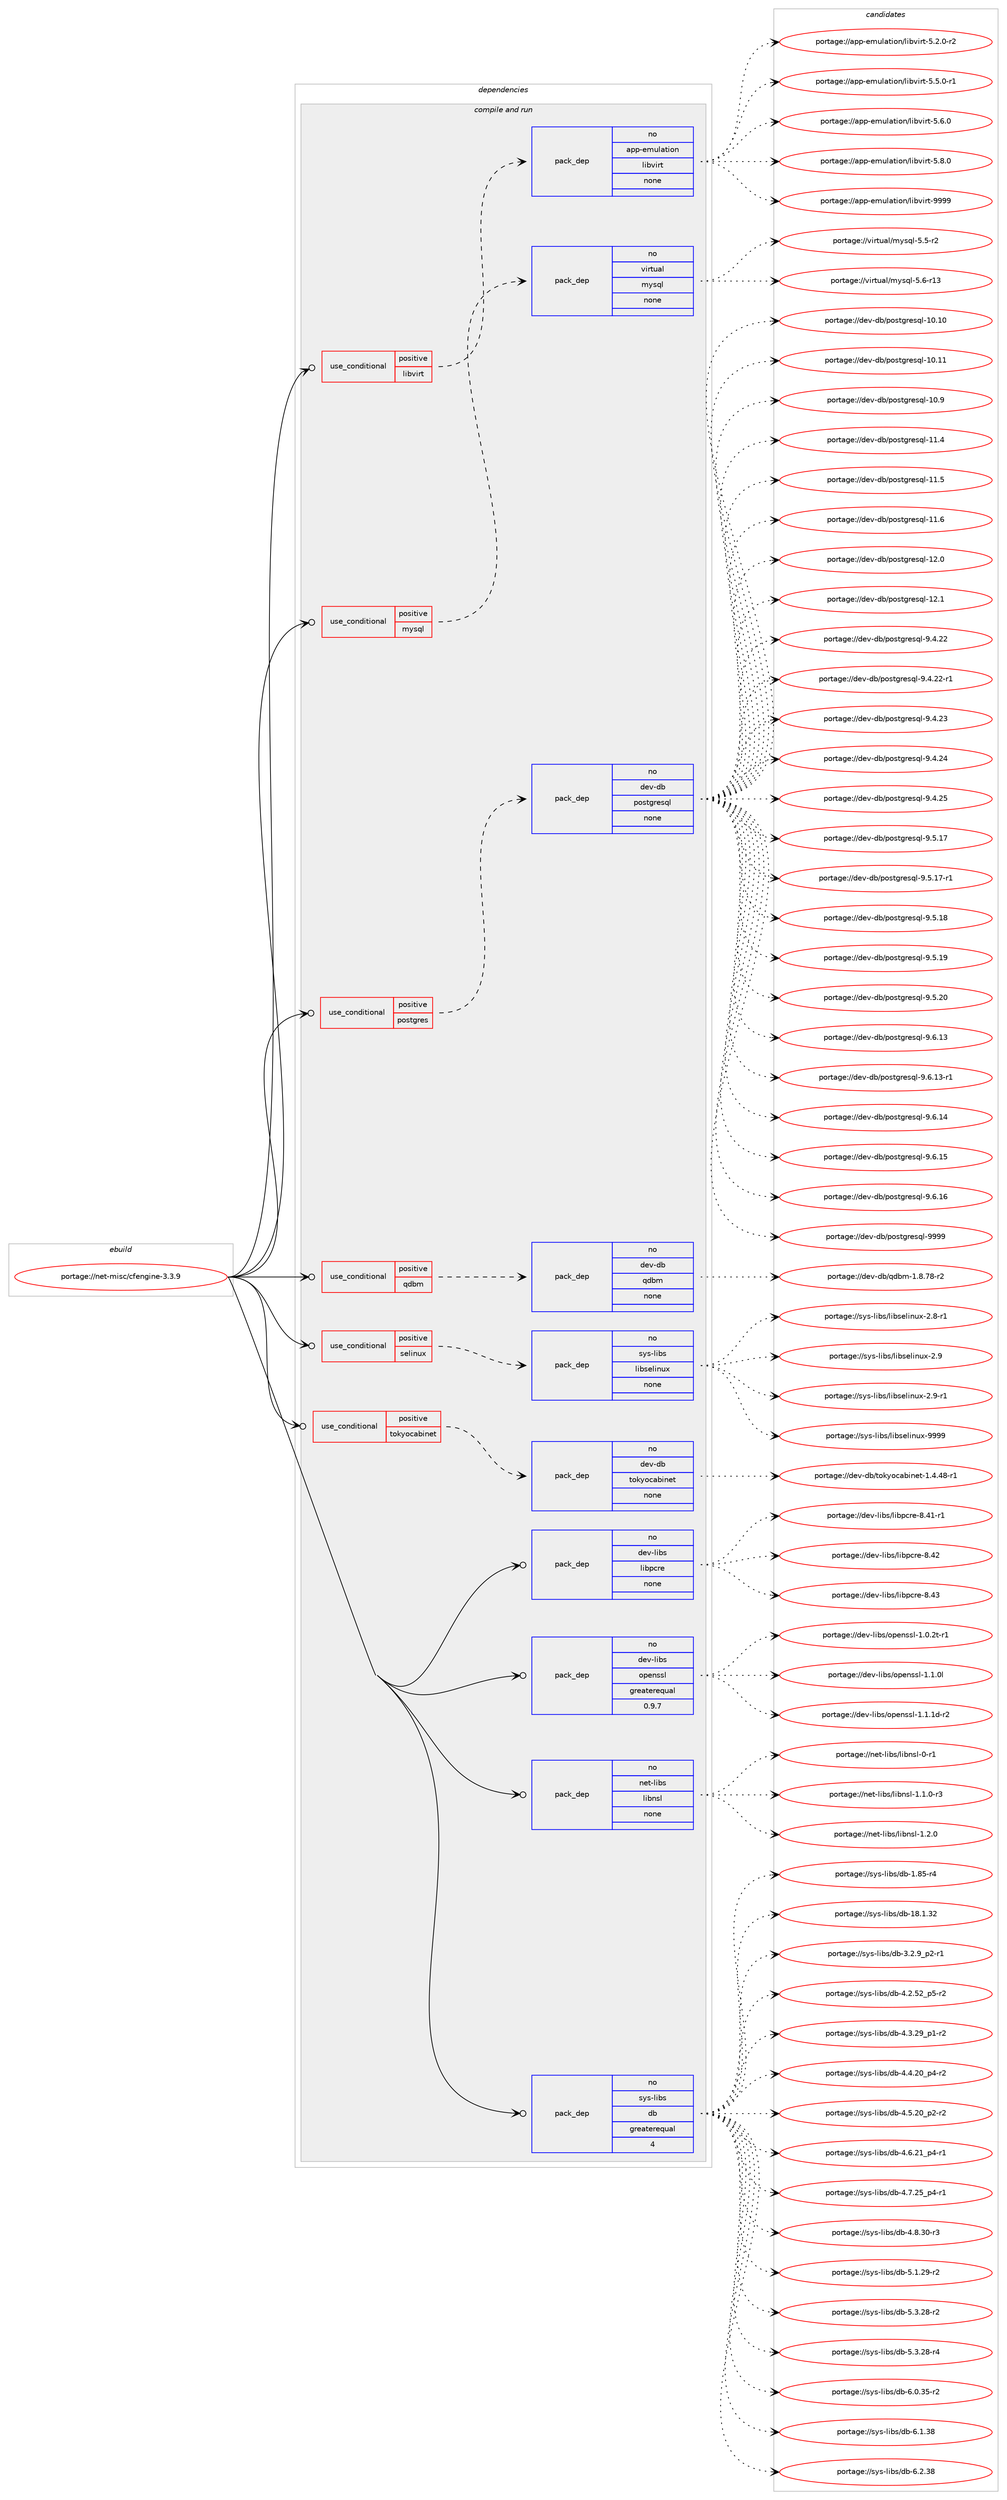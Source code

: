 digraph prolog {

# *************
# Graph options
# *************

newrank=true;
concentrate=true;
compound=true;
graph [rankdir=LR,fontname=Helvetica,fontsize=10,ranksep=1.5];#, ranksep=2.5, nodesep=0.2];
edge  [arrowhead=vee];
node  [fontname=Helvetica,fontsize=10];

# **********
# The ebuild
# **********

subgraph cluster_leftcol {
color=gray;
rank=same;
label=<<i>ebuild</i>>;
id [label="portage://net-misc/cfengine-3.3.9", color=red, width=4, href="../net-misc/cfengine-3.3.9.svg"];
}

# ****************
# The dependencies
# ****************

subgraph cluster_midcol {
color=gray;
label=<<i>dependencies</i>>;
subgraph cluster_compile {
fillcolor="#eeeeee";
style=filled;
label=<<i>compile</i>>;
}
subgraph cluster_compileandrun {
fillcolor="#eeeeee";
style=filled;
label=<<i>compile and run</i>>;
subgraph cond91242 {
dependency364461 [label=<<TABLE BORDER="0" CELLBORDER="1" CELLSPACING="0" CELLPADDING="4"><TR><TD ROWSPAN="3" CELLPADDING="10">use_conditional</TD></TR><TR><TD>positive</TD></TR><TR><TD>libvirt</TD></TR></TABLE>>, shape=none, color=red];
subgraph pack267137 {
dependency364462 [label=<<TABLE BORDER="0" CELLBORDER="1" CELLSPACING="0" CELLPADDING="4" WIDTH="220"><TR><TD ROWSPAN="6" CELLPADDING="30">pack_dep</TD></TR><TR><TD WIDTH="110">no</TD></TR><TR><TD>app-emulation</TD></TR><TR><TD>libvirt</TD></TR><TR><TD>none</TD></TR><TR><TD></TD></TR></TABLE>>, shape=none, color=blue];
}
dependency364461:e -> dependency364462:w [weight=20,style="dashed",arrowhead="vee"];
}
id:e -> dependency364461:w [weight=20,style="solid",arrowhead="odotvee"];
subgraph cond91243 {
dependency364463 [label=<<TABLE BORDER="0" CELLBORDER="1" CELLSPACING="0" CELLPADDING="4"><TR><TD ROWSPAN="3" CELLPADDING="10">use_conditional</TD></TR><TR><TD>positive</TD></TR><TR><TD>mysql</TD></TR></TABLE>>, shape=none, color=red];
subgraph pack267138 {
dependency364464 [label=<<TABLE BORDER="0" CELLBORDER="1" CELLSPACING="0" CELLPADDING="4" WIDTH="220"><TR><TD ROWSPAN="6" CELLPADDING="30">pack_dep</TD></TR><TR><TD WIDTH="110">no</TD></TR><TR><TD>virtual</TD></TR><TR><TD>mysql</TD></TR><TR><TD>none</TD></TR><TR><TD></TD></TR></TABLE>>, shape=none, color=blue];
}
dependency364463:e -> dependency364464:w [weight=20,style="dashed",arrowhead="vee"];
}
id:e -> dependency364463:w [weight=20,style="solid",arrowhead="odotvee"];
subgraph cond91244 {
dependency364465 [label=<<TABLE BORDER="0" CELLBORDER="1" CELLSPACING="0" CELLPADDING="4"><TR><TD ROWSPAN="3" CELLPADDING="10">use_conditional</TD></TR><TR><TD>positive</TD></TR><TR><TD>postgres</TD></TR></TABLE>>, shape=none, color=red];
subgraph pack267139 {
dependency364466 [label=<<TABLE BORDER="0" CELLBORDER="1" CELLSPACING="0" CELLPADDING="4" WIDTH="220"><TR><TD ROWSPAN="6" CELLPADDING="30">pack_dep</TD></TR><TR><TD WIDTH="110">no</TD></TR><TR><TD>dev-db</TD></TR><TR><TD>postgresql</TD></TR><TR><TD>none</TD></TR><TR><TD></TD></TR></TABLE>>, shape=none, color=blue];
}
dependency364465:e -> dependency364466:w [weight=20,style="dashed",arrowhead="vee"];
}
id:e -> dependency364465:w [weight=20,style="solid",arrowhead="odotvee"];
subgraph cond91245 {
dependency364467 [label=<<TABLE BORDER="0" CELLBORDER="1" CELLSPACING="0" CELLPADDING="4"><TR><TD ROWSPAN="3" CELLPADDING="10">use_conditional</TD></TR><TR><TD>positive</TD></TR><TR><TD>qdbm</TD></TR></TABLE>>, shape=none, color=red];
subgraph pack267140 {
dependency364468 [label=<<TABLE BORDER="0" CELLBORDER="1" CELLSPACING="0" CELLPADDING="4" WIDTH="220"><TR><TD ROWSPAN="6" CELLPADDING="30">pack_dep</TD></TR><TR><TD WIDTH="110">no</TD></TR><TR><TD>dev-db</TD></TR><TR><TD>qdbm</TD></TR><TR><TD>none</TD></TR><TR><TD></TD></TR></TABLE>>, shape=none, color=blue];
}
dependency364467:e -> dependency364468:w [weight=20,style="dashed",arrowhead="vee"];
}
id:e -> dependency364467:w [weight=20,style="solid",arrowhead="odotvee"];
subgraph cond91246 {
dependency364469 [label=<<TABLE BORDER="0" CELLBORDER="1" CELLSPACING="0" CELLPADDING="4"><TR><TD ROWSPAN="3" CELLPADDING="10">use_conditional</TD></TR><TR><TD>positive</TD></TR><TR><TD>selinux</TD></TR></TABLE>>, shape=none, color=red];
subgraph pack267141 {
dependency364470 [label=<<TABLE BORDER="0" CELLBORDER="1" CELLSPACING="0" CELLPADDING="4" WIDTH="220"><TR><TD ROWSPAN="6" CELLPADDING="30">pack_dep</TD></TR><TR><TD WIDTH="110">no</TD></TR><TR><TD>sys-libs</TD></TR><TR><TD>libselinux</TD></TR><TR><TD>none</TD></TR><TR><TD></TD></TR></TABLE>>, shape=none, color=blue];
}
dependency364469:e -> dependency364470:w [weight=20,style="dashed",arrowhead="vee"];
}
id:e -> dependency364469:w [weight=20,style="solid",arrowhead="odotvee"];
subgraph cond91247 {
dependency364471 [label=<<TABLE BORDER="0" CELLBORDER="1" CELLSPACING="0" CELLPADDING="4"><TR><TD ROWSPAN="3" CELLPADDING="10">use_conditional</TD></TR><TR><TD>positive</TD></TR><TR><TD>tokyocabinet</TD></TR></TABLE>>, shape=none, color=red];
subgraph pack267142 {
dependency364472 [label=<<TABLE BORDER="0" CELLBORDER="1" CELLSPACING="0" CELLPADDING="4" WIDTH="220"><TR><TD ROWSPAN="6" CELLPADDING="30">pack_dep</TD></TR><TR><TD WIDTH="110">no</TD></TR><TR><TD>dev-db</TD></TR><TR><TD>tokyocabinet</TD></TR><TR><TD>none</TD></TR><TR><TD></TD></TR></TABLE>>, shape=none, color=blue];
}
dependency364471:e -> dependency364472:w [weight=20,style="dashed",arrowhead="vee"];
}
id:e -> dependency364471:w [weight=20,style="solid",arrowhead="odotvee"];
subgraph pack267143 {
dependency364473 [label=<<TABLE BORDER="0" CELLBORDER="1" CELLSPACING="0" CELLPADDING="4" WIDTH="220"><TR><TD ROWSPAN="6" CELLPADDING="30">pack_dep</TD></TR><TR><TD WIDTH="110">no</TD></TR><TR><TD>dev-libs</TD></TR><TR><TD>libpcre</TD></TR><TR><TD>none</TD></TR><TR><TD></TD></TR></TABLE>>, shape=none, color=blue];
}
id:e -> dependency364473:w [weight=20,style="solid",arrowhead="odotvee"];
subgraph pack267144 {
dependency364474 [label=<<TABLE BORDER="0" CELLBORDER="1" CELLSPACING="0" CELLPADDING="4" WIDTH="220"><TR><TD ROWSPAN="6" CELLPADDING="30">pack_dep</TD></TR><TR><TD WIDTH="110">no</TD></TR><TR><TD>dev-libs</TD></TR><TR><TD>openssl</TD></TR><TR><TD>greaterequal</TD></TR><TR><TD>0.9.7</TD></TR></TABLE>>, shape=none, color=blue];
}
id:e -> dependency364474:w [weight=20,style="solid",arrowhead="odotvee"];
subgraph pack267145 {
dependency364475 [label=<<TABLE BORDER="0" CELLBORDER="1" CELLSPACING="0" CELLPADDING="4" WIDTH="220"><TR><TD ROWSPAN="6" CELLPADDING="30">pack_dep</TD></TR><TR><TD WIDTH="110">no</TD></TR><TR><TD>net-libs</TD></TR><TR><TD>libnsl</TD></TR><TR><TD>none</TD></TR><TR><TD></TD></TR></TABLE>>, shape=none, color=blue];
}
id:e -> dependency364475:w [weight=20,style="solid",arrowhead="odotvee"];
subgraph pack267146 {
dependency364476 [label=<<TABLE BORDER="0" CELLBORDER="1" CELLSPACING="0" CELLPADDING="4" WIDTH="220"><TR><TD ROWSPAN="6" CELLPADDING="30">pack_dep</TD></TR><TR><TD WIDTH="110">no</TD></TR><TR><TD>sys-libs</TD></TR><TR><TD>db</TD></TR><TR><TD>greaterequal</TD></TR><TR><TD>4</TD></TR></TABLE>>, shape=none, color=blue];
}
id:e -> dependency364476:w [weight=20,style="solid",arrowhead="odotvee"];
}
subgraph cluster_run {
fillcolor="#eeeeee";
style=filled;
label=<<i>run</i>>;
}
}

# **************
# The candidates
# **************

subgraph cluster_choices {
rank=same;
color=gray;
label=<<i>candidates</i>>;

subgraph choice267137 {
color=black;
nodesep=1;
choiceportage97112112451011091171089711610511111047108105981181051141164553465046484511450 [label="portage://app-emulation/libvirt-5.2.0-r2", color=red, width=4,href="../app-emulation/libvirt-5.2.0-r2.svg"];
choiceportage97112112451011091171089711610511111047108105981181051141164553465346484511449 [label="portage://app-emulation/libvirt-5.5.0-r1", color=red, width=4,href="../app-emulation/libvirt-5.5.0-r1.svg"];
choiceportage9711211245101109117108971161051111104710810598118105114116455346544648 [label="portage://app-emulation/libvirt-5.6.0", color=red, width=4,href="../app-emulation/libvirt-5.6.0.svg"];
choiceportage9711211245101109117108971161051111104710810598118105114116455346564648 [label="portage://app-emulation/libvirt-5.8.0", color=red, width=4,href="../app-emulation/libvirt-5.8.0.svg"];
choiceportage97112112451011091171089711610511111047108105981181051141164557575757 [label="portage://app-emulation/libvirt-9999", color=red, width=4,href="../app-emulation/libvirt-9999.svg"];
dependency364462:e -> choiceportage97112112451011091171089711610511111047108105981181051141164553465046484511450:w [style=dotted,weight="100"];
dependency364462:e -> choiceportage97112112451011091171089711610511111047108105981181051141164553465346484511449:w [style=dotted,weight="100"];
dependency364462:e -> choiceportage9711211245101109117108971161051111104710810598118105114116455346544648:w [style=dotted,weight="100"];
dependency364462:e -> choiceportage9711211245101109117108971161051111104710810598118105114116455346564648:w [style=dotted,weight="100"];
dependency364462:e -> choiceportage97112112451011091171089711610511111047108105981181051141164557575757:w [style=dotted,weight="100"];
}
subgraph choice267138 {
color=black;
nodesep=1;
choiceportage1181051141161179710847109121115113108455346534511450 [label="portage://virtual/mysql-5.5-r2", color=red, width=4,href="../virtual/mysql-5.5-r2.svg"];
choiceportage118105114116117971084710912111511310845534654451144951 [label="portage://virtual/mysql-5.6-r13", color=red, width=4,href="../virtual/mysql-5.6-r13.svg"];
dependency364464:e -> choiceportage1181051141161179710847109121115113108455346534511450:w [style=dotted,weight="100"];
dependency364464:e -> choiceportage118105114116117971084710912111511310845534654451144951:w [style=dotted,weight="100"];
}
subgraph choice267139 {
color=black;
nodesep=1;
choiceportage100101118451009847112111115116103114101115113108454948464948 [label="portage://dev-db/postgresql-10.10", color=red, width=4,href="../dev-db/postgresql-10.10.svg"];
choiceportage100101118451009847112111115116103114101115113108454948464949 [label="portage://dev-db/postgresql-10.11", color=red, width=4,href="../dev-db/postgresql-10.11.svg"];
choiceportage1001011184510098471121111151161031141011151131084549484657 [label="portage://dev-db/postgresql-10.9", color=red, width=4,href="../dev-db/postgresql-10.9.svg"];
choiceportage1001011184510098471121111151161031141011151131084549494652 [label="portage://dev-db/postgresql-11.4", color=red, width=4,href="../dev-db/postgresql-11.4.svg"];
choiceportage1001011184510098471121111151161031141011151131084549494653 [label="portage://dev-db/postgresql-11.5", color=red, width=4,href="../dev-db/postgresql-11.5.svg"];
choiceportage1001011184510098471121111151161031141011151131084549494654 [label="portage://dev-db/postgresql-11.6", color=red, width=4,href="../dev-db/postgresql-11.6.svg"];
choiceportage1001011184510098471121111151161031141011151131084549504648 [label="portage://dev-db/postgresql-12.0", color=red, width=4,href="../dev-db/postgresql-12.0.svg"];
choiceportage1001011184510098471121111151161031141011151131084549504649 [label="portage://dev-db/postgresql-12.1", color=red, width=4,href="../dev-db/postgresql-12.1.svg"];
choiceportage10010111845100984711211111511610311410111511310845574652465050 [label="portage://dev-db/postgresql-9.4.22", color=red, width=4,href="../dev-db/postgresql-9.4.22.svg"];
choiceportage100101118451009847112111115116103114101115113108455746524650504511449 [label="portage://dev-db/postgresql-9.4.22-r1", color=red, width=4,href="../dev-db/postgresql-9.4.22-r1.svg"];
choiceportage10010111845100984711211111511610311410111511310845574652465051 [label="portage://dev-db/postgresql-9.4.23", color=red, width=4,href="../dev-db/postgresql-9.4.23.svg"];
choiceportage10010111845100984711211111511610311410111511310845574652465052 [label="portage://dev-db/postgresql-9.4.24", color=red, width=4,href="../dev-db/postgresql-9.4.24.svg"];
choiceportage10010111845100984711211111511610311410111511310845574652465053 [label="portage://dev-db/postgresql-9.4.25", color=red, width=4,href="../dev-db/postgresql-9.4.25.svg"];
choiceportage10010111845100984711211111511610311410111511310845574653464955 [label="portage://dev-db/postgresql-9.5.17", color=red, width=4,href="../dev-db/postgresql-9.5.17.svg"];
choiceportage100101118451009847112111115116103114101115113108455746534649554511449 [label="portage://dev-db/postgresql-9.5.17-r1", color=red, width=4,href="../dev-db/postgresql-9.5.17-r1.svg"];
choiceportage10010111845100984711211111511610311410111511310845574653464956 [label="portage://dev-db/postgresql-9.5.18", color=red, width=4,href="../dev-db/postgresql-9.5.18.svg"];
choiceportage10010111845100984711211111511610311410111511310845574653464957 [label="portage://dev-db/postgresql-9.5.19", color=red, width=4,href="../dev-db/postgresql-9.5.19.svg"];
choiceportage10010111845100984711211111511610311410111511310845574653465048 [label="portage://dev-db/postgresql-9.5.20", color=red, width=4,href="../dev-db/postgresql-9.5.20.svg"];
choiceportage10010111845100984711211111511610311410111511310845574654464951 [label="portage://dev-db/postgresql-9.6.13", color=red, width=4,href="../dev-db/postgresql-9.6.13.svg"];
choiceportage100101118451009847112111115116103114101115113108455746544649514511449 [label="portage://dev-db/postgresql-9.6.13-r1", color=red, width=4,href="../dev-db/postgresql-9.6.13-r1.svg"];
choiceportage10010111845100984711211111511610311410111511310845574654464952 [label="portage://dev-db/postgresql-9.6.14", color=red, width=4,href="../dev-db/postgresql-9.6.14.svg"];
choiceportage10010111845100984711211111511610311410111511310845574654464953 [label="portage://dev-db/postgresql-9.6.15", color=red, width=4,href="../dev-db/postgresql-9.6.15.svg"];
choiceportage10010111845100984711211111511610311410111511310845574654464954 [label="portage://dev-db/postgresql-9.6.16", color=red, width=4,href="../dev-db/postgresql-9.6.16.svg"];
choiceportage1001011184510098471121111151161031141011151131084557575757 [label="portage://dev-db/postgresql-9999", color=red, width=4,href="../dev-db/postgresql-9999.svg"];
dependency364466:e -> choiceportage100101118451009847112111115116103114101115113108454948464948:w [style=dotted,weight="100"];
dependency364466:e -> choiceportage100101118451009847112111115116103114101115113108454948464949:w [style=dotted,weight="100"];
dependency364466:e -> choiceportage1001011184510098471121111151161031141011151131084549484657:w [style=dotted,weight="100"];
dependency364466:e -> choiceportage1001011184510098471121111151161031141011151131084549494652:w [style=dotted,weight="100"];
dependency364466:e -> choiceportage1001011184510098471121111151161031141011151131084549494653:w [style=dotted,weight="100"];
dependency364466:e -> choiceportage1001011184510098471121111151161031141011151131084549494654:w [style=dotted,weight="100"];
dependency364466:e -> choiceportage1001011184510098471121111151161031141011151131084549504648:w [style=dotted,weight="100"];
dependency364466:e -> choiceportage1001011184510098471121111151161031141011151131084549504649:w [style=dotted,weight="100"];
dependency364466:e -> choiceportage10010111845100984711211111511610311410111511310845574652465050:w [style=dotted,weight="100"];
dependency364466:e -> choiceportage100101118451009847112111115116103114101115113108455746524650504511449:w [style=dotted,weight="100"];
dependency364466:e -> choiceportage10010111845100984711211111511610311410111511310845574652465051:w [style=dotted,weight="100"];
dependency364466:e -> choiceportage10010111845100984711211111511610311410111511310845574652465052:w [style=dotted,weight="100"];
dependency364466:e -> choiceportage10010111845100984711211111511610311410111511310845574652465053:w [style=dotted,weight="100"];
dependency364466:e -> choiceportage10010111845100984711211111511610311410111511310845574653464955:w [style=dotted,weight="100"];
dependency364466:e -> choiceportage100101118451009847112111115116103114101115113108455746534649554511449:w [style=dotted,weight="100"];
dependency364466:e -> choiceportage10010111845100984711211111511610311410111511310845574653464956:w [style=dotted,weight="100"];
dependency364466:e -> choiceportage10010111845100984711211111511610311410111511310845574653464957:w [style=dotted,weight="100"];
dependency364466:e -> choiceportage10010111845100984711211111511610311410111511310845574653465048:w [style=dotted,weight="100"];
dependency364466:e -> choiceportage10010111845100984711211111511610311410111511310845574654464951:w [style=dotted,weight="100"];
dependency364466:e -> choiceportage100101118451009847112111115116103114101115113108455746544649514511449:w [style=dotted,weight="100"];
dependency364466:e -> choiceportage10010111845100984711211111511610311410111511310845574654464952:w [style=dotted,weight="100"];
dependency364466:e -> choiceportage10010111845100984711211111511610311410111511310845574654464953:w [style=dotted,weight="100"];
dependency364466:e -> choiceportage10010111845100984711211111511610311410111511310845574654464954:w [style=dotted,weight="100"];
dependency364466:e -> choiceportage1001011184510098471121111151161031141011151131084557575757:w [style=dotted,weight="100"];
}
subgraph choice267140 {
color=black;
nodesep=1;
choiceportage10010111845100984711310098109454946564655564511450 [label="portage://dev-db/qdbm-1.8.78-r2", color=red, width=4,href="../dev-db/qdbm-1.8.78-r2.svg"];
dependency364468:e -> choiceportage10010111845100984711310098109454946564655564511450:w [style=dotted,weight="100"];
}
subgraph choice267141 {
color=black;
nodesep=1;
choiceportage11512111545108105981154710810598115101108105110117120455046564511449 [label="portage://sys-libs/libselinux-2.8-r1", color=red, width=4,href="../sys-libs/libselinux-2.8-r1.svg"];
choiceportage1151211154510810598115471081059811510110810511011712045504657 [label="portage://sys-libs/libselinux-2.9", color=red, width=4,href="../sys-libs/libselinux-2.9.svg"];
choiceportage11512111545108105981154710810598115101108105110117120455046574511449 [label="portage://sys-libs/libselinux-2.9-r1", color=red, width=4,href="../sys-libs/libselinux-2.9-r1.svg"];
choiceportage115121115451081059811547108105981151011081051101171204557575757 [label="portage://sys-libs/libselinux-9999", color=red, width=4,href="../sys-libs/libselinux-9999.svg"];
dependency364470:e -> choiceportage11512111545108105981154710810598115101108105110117120455046564511449:w [style=dotted,weight="100"];
dependency364470:e -> choiceportage1151211154510810598115471081059811510110810511011712045504657:w [style=dotted,weight="100"];
dependency364470:e -> choiceportage11512111545108105981154710810598115101108105110117120455046574511449:w [style=dotted,weight="100"];
dependency364470:e -> choiceportage115121115451081059811547108105981151011081051101171204557575757:w [style=dotted,weight="100"];
}
subgraph choice267142 {
color=black;
nodesep=1;
choiceportage100101118451009847116111107121111999798105110101116454946524652564511449 [label="portage://dev-db/tokyocabinet-1.4.48-r1", color=red, width=4,href="../dev-db/tokyocabinet-1.4.48-r1.svg"];
dependency364472:e -> choiceportage100101118451009847116111107121111999798105110101116454946524652564511449:w [style=dotted,weight="100"];
}
subgraph choice267143 {
color=black;
nodesep=1;
choiceportage100101118451081059811547108105981129911410145564652494511449 [label="portage://dev-libs/libpcre-8.41-r1", color=red, width=4,href="../dev-libs/libpcre-8.41-r1.svg"];
choiceportage10010111845108105981154710810598112991141014556465250 [label="portage://dev-libs/libpcre-8.42", color=red, width=4,href="../dev-libs/libpcre-8.42.svg"];
choiceportage10010111845108105981154710810598112991141014556465251 [label="portage://dev-libs/libpcre-8.43", color=red, width=4,href="../dev-libs/libpcre-8.43.svg"];
dependency364473:e -> choiceportage100101118451081059811547108105981129911410145564652494511449:w [style=dotted,weight="100"];
dependency364473:e -> choiceportage10010111845108105981154710810598112991141014556465250:w [style=dotted,weight="100"];
dependency364473:e -> choiceportage10010111845108105981154710810598112991141014556465251:w [style=dotted,weight="100"];
}
subgraph choice267144 {
color=black;
nodesep=1;
choiceportage1001011184510810598115471111121011101151151084549464846501164511449 [label="portage://dev-libs/openssl-1.0.2t-r1", color=red, width=4,href="../dev-libs/openssl-1.0.2t-r1.svg"];
choiceportage100101118451081059811547111112101110115115108454946494648108 [label="portage://dev-libs/openssl-1.1.0l", color=red, width=4,href="../dev-libs/openssl-1.1.0l.svg"];
choiceportage1001011184510810598115471111121011101151151084549464946491004511450 [label="portage://dev-libs/openssl-1.1.1d-r2", color=red, width=4,href="../dev-libs/openssl-1.1.1d-r2.svg"];
dependency364474:e -> choiceportage1001011184510810598115471111121011101151151084549464846501164511449:w [style=dotted,weight="100"];
dependency364474:e -> choiceportage100101118451081059811547111112101110115115108454946494648108:w [style=dotted,weight="100"];
dependency364474:e -> choiceportage1001011184510810598115471111121011101151151084549464946491004511450:w [style=dotted,weight="100"];
}
subgraph choice267145 {
color=black;
nodesep=1;
choiceportage1101011164510810598115471081059811011510845484511449 [label="portage://net-libs/libnsl-0-r1", color=red, width=4,href="../net-libs/libnsl-0-r1.svg"];
choiceportage110101116451081059811547108105981101151084549464946484511451 [label="portage://net-libs/libnsl-1.1.0-r3", color=red, width=4,href="../net-libs/libnsl-1.1.0-r3.svg"];
choiceportage11010111645108105981154710810598110115108454946504648 [label="portage://net-libs/libnsl-1.2.0", color=red, width=4,href="../net-libs/libnsl-1.2.0.svg"];
dependency364475:e -> choiceportage1101011164510810598115471081059811011510845484511449:w [style=dotted,weight="100"];
dependency364475:e -> choiceportage110101116451081059811547108105981101151084549464946484511451:w [style=dotted,weight="100"];
dependency364475:e -> choiceportage11010111645108105981154710810598110115108454946504648:w [style=dotted,weight="100"];
}
subgraph choice267146 {
color=black;
nodesep=1;
choiceportage1151211154510810598115471009845494656534511452 [label="portage://sys-libs/db-1.85-r4", color=red, width=4,href="../sys-libs/db-1.85-r4.svg"];
choiceportage115121115451081059811547100984549564649465150 [label="portage://sys-libs/db-18.1.32", color=red, width=4,href="../sys-libs/db-18.1.32.svg"];
choiceportage1151211154510810598115471009845514650465795112504511449 [label="portage://sys-libs/db-3.2.9_p2-r1", color=red, width=4,href="../sys-libs/db-3.2.9_p2-r1.svg"];
choiceportage115121115451081059811547100984552465046535095112534511450 [label="portage://sys-libs/db-4.2.52_p5-r2", color=red, width=4,href="../sys-libs/db-4.2.52_p5-r2.svg"];
choiceportage115121115451081059811547100984552465146505795112494511450 [label="portage://sys-libs/db-4.3.29_p1-r2", color=red, width=4,href="../sys-libs/db-4.3.29_p1-r2.svg"];
choiceportage115121115451081059811547100984552465246504895112524511450 [label="portage://sys-libs/db-4.4.20_p4-r2", color=red, width=4,href="../sys-libs/db-4.4.20_p4-r2.svg"];
choiceportage115121115451081059811547100984552465346504895112504511450 [label="portage://sys-libs/db-4.5.20_p2-r2", color=red, width=4,href="../sys-libs/db-4.5.20_p2-r2.svg"];
choiceportage115121115451081059811547100984552465446504995112524511449 [label="portage://sys-libs/db-4.6.21_p4-r1", color=red, width=4,href="../sys-libs/db-4.6.21_p4-r1.svg"];
choiceportage115121115451081059811547100984552465546505395112524511449 [label="portage://sys-libs/db-4.7.25_p4-r1", color=red, width=4,href="../sys-libs/db-4.7.25_p4-r1.svg"];
choiceportage11512111545108105981154710098455246564651484511451 [label="portage://sys-libs/db-4.8.30-r3", color=red, width=4,href="../sys-libs/db-4.8.30-r3.svg"];
choiceportage11512111545108105981154710098455346494650574511450 [label="portage://sys-libs/db-5.1.29-r2", color=red, width=4,href="../sys-libs/db-5.1.29-r2.svg"];
choiceportage11512111545108105981154710098455346514650564511450 [label="portage://sys-libs/db-5.3.28-r2", color=red, width=4,href="../sys-libs/db-5.3.28-r2.svg"];
choiceportage11512111545108105981154710098455346514650564511452 [label="portage://sys-libs/db-5.3.28-r4", color=red, width=4,href="../sys-libs/db-5.3.28-r4.svg"];
choiceportage11512111545108105981154710098455446484651534511450 [label="portage://sys-libs/db-6.0.35-r2", color=red, width=4,href="../sys-libs/db-6.0.35-r2.svg"];
choiceportage1151211154510810598115471009845544649465156 [label="portage://sys-libs/db-6.1.38", color=red, width=4,href="../sys-libs/db-6.1.38.svg"];
choiceportage1151211154510810598115471009845544650465156 [label="portage://sys-libs/db-6.2.38", color=red, width=4,href="../sys-libs/db-6.2.38.svg"];
dependency364476:e -> choiceportage1151211154510810598115471009845494656534511452:w [style=dotted,weight="100"];
dependency364476:e -> choiceportage115121115451081059811547100984549564649465150:w [style=dotted,weight="100"];
dependency364476:e -> choiceportage1151211154510810598115471009845514650465795112504511449:w [style=dotted,weight="100"];
dependency364476:e -> choiceportage115121115451081059811547100984552465046535095112534511450:w [style=dotted,weight="100"];
dependency364476:e -> choiceportage115121115451081059811547100984552465146505795112494511450:w [style=dotted,weight="100"];
dependency364476:e -> choiceportage115121115451081059811547100984552465246504895112524511450:w [style=dotted,weight="100"];
dependency364476:e -> choiceportage115121115451081059811547100984552465346504895112504511450:w [style=dotted,weight="100"];
dependency364476:e -> choiceportage115121115451081059811547100984552465446504995112524511449:w [style=dotted,weight="100"];
dependency364476:e -> choiceportage115121115451081059811547100984552465546505395112524511449:w [style=dotted,weight="100"];
dependency364476:e -> choiceportage11512111545108105981154710098455246564651484511451:w [style=dotted,weight="100"];
dependency364476:e -> choiceportage11512111545108105981154710098455346494650574511450:w [style=dotted,weight="100"];
dependency364476:e -> choiceportage11512111545108105981154710098455346514650564511450:w [style=dotted,weight="100"];
dependency364476:e -> choiceportage11512111545108105981154710098455346514650564511452:w [style=dotted,weight="100"];
dependency364476:e -> choiceportage11512111545108105981154710098455446484651534511450:w [style=dotted,weight="100"];
dependency364476:e -> choiceportage1151211154510810598115471009845544649465156:w [style=dotted,weight="100"];
dependency364476:e -> choiceportage1151211154510810598115471009845544650465156:w [style=dotted,weight="100"];
}
}

}
